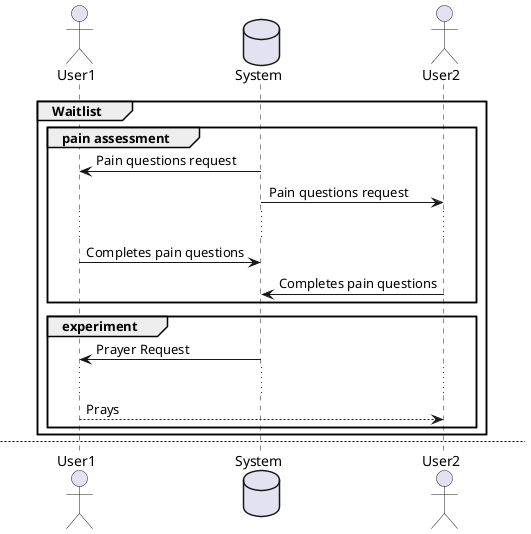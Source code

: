 @startuml
actor User1
database System
actor User2

group Waitlist
    group pain assessment
        System -> User1: Pain questions request
        System -> User2: Pain questions request
        ...
        User1 -> System: Completes pain questions
        User2 -> System: Completes pain questions
    end
    group experiment
        User1 <- System: Prayer Request
        ...
        User1 --> User2: Prays
    end
end

newpage

group Active
    group pain assessment
        System -> User1: Pain questions request
        System -> User2: Pain questions request
        ...
        User1 -> System: Completes pain questions
        User2 -> System: Completes pain questions
    end
    group experiment
        User1 <- System: Prayer Request
        User2 <- System: Prayer Request
        User1 --> User2: Prays
        System -> User2: Notifies prayed for
        User2 --> User1: Prays
        System -> User1: Notifies prayed for
        note over of System #aqua
        Notifications do not depend on the order in which User1 and User2 pray.
        The notification happens as soon as the prayer is recorded.
        end note
    end
end


@enduml